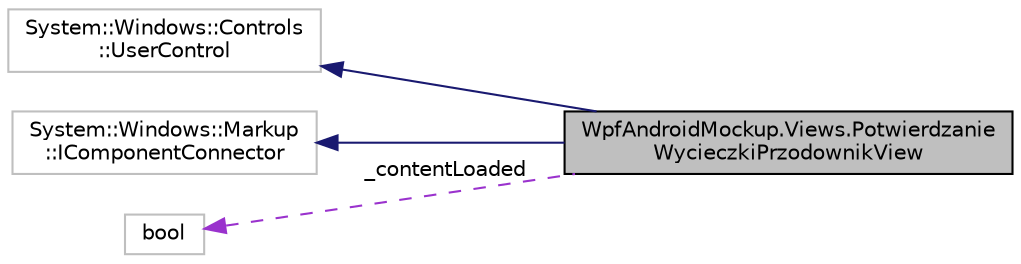 digraph "WpfAndroidMockup.Views.PotwierdzanieWycieczkiPrzodownikView"
{
 // INTERACTIVE_SVG=YES
  edge [fontname="Helvetica",fontsize="10",labelfontname="Helvetica",labelfontsize="10"];
  node [fontname="Helvetica",fontsize="10",shape=record];
  rankdir="LR";
  Node3 [label="WpfAndroidMockup.Views.Potwierdzanie\lWycieczkiPrzodownikView",height=0.2,width=0.4,color="black", fillcolor="grey75", style="filled", fontcolor="black"];
  Node4 -> Node3 [dir="back",color="midnightblue",fontsize="10",style="solid",fontname="Helvetica"];
  Node4 [label="System::Windows::Controls\l::UserControl",height=0.2,width=0.4,color="grey75", fillcolor="white", style="filled"];
  Node5 -> Node3 [dir="back",color="midnightblue",fontsize="10",style="solid",fontname="Helvetica"];
  Node5 [label="System::Windows::Markup\l::IComponentConnector",height=0.2,width=0.4,color="grey75", fillcolor="white", style="filled"];
  Node6 -> Node3 [dir="back",color="darkorchid3",fontsize="10",style="dashed",label=" _contentLoaded" ,fontname="Helvetica"];
  Node6 [label="bool",height=0.2,width=0.4,color="grey75", fillcolor="white", style="filled"];
}
